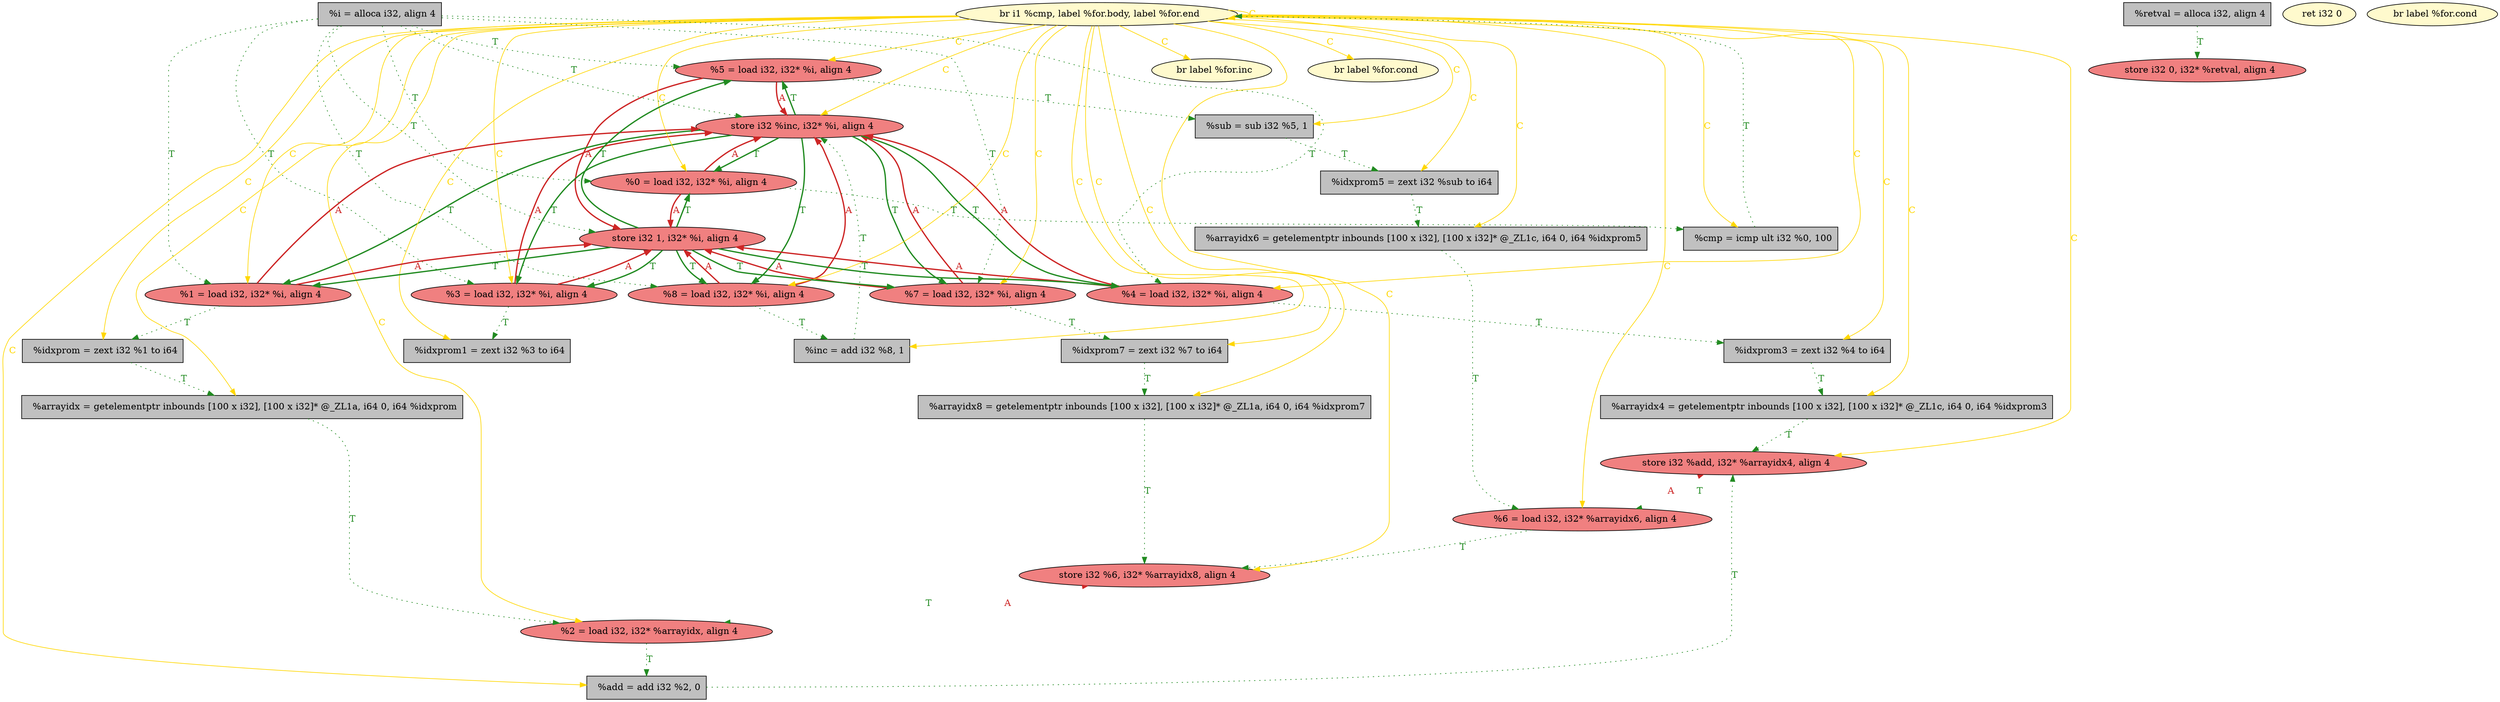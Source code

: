 
digraph G {


node30 [fillcolor=grey,label="  %arrayidx4 = getelementptr inbounds [100 x i32], [100 x i32]* @_ZL1c, i64 0, i64 %idxprom3",shape=rectangle,style=filled ]
node28 [fillcolor=lightcoral,label="  %5 = load i32, i32* %i, align 4",shape=ellipse,style=filled ]
node25 [fillcolor=lightcoral,label="  %7 = load i32, i32* %i, align 4",shape=ellipse,style=filled ]
node33 [fillcolor=lightcoral,label="  store i32 0, i32* %retval, align 4",shape=ellipse,style=filled ]
node22 [fillcolor=lemonchiffon,label="  ret i32 0",shape=ellipse,style=filled ]
node21 [fillcolor=lightcoral,label="  store i32 %inc, i32* %i, align 4",shape=ellipse,style=filled ]
node29 [fillcolor=lightcoral,label="  store i32 %6, i32* %arrayidx8, align 4",shape=ellipse,style=filled ]
node20 [fillcolor=lightcoral,label="  %8 = load i32, i32* %i, align 4",shape=ellipse,style=filled ]
node19 [fillcolor=grey,label="  %idxprom7 = zext i32 %7 to i64",shape=rectangle,style=filled ]
node18 [fillcolor=grey,label="  %inc = add i32 %8, 1",shape=rectangle,style=filled ]
node31 [fillcolor=grey,label="  %idxprom3 = zext i32 %4 to i64",shape=rectangle,style=filled ]
node17 [fillcolor=grey,label="  %retval = alloca i32, align 4",shape=rectangle,style=filled ]
node27 [fillcolor=grey,label="  %arrayidx6 = getelementptr inbounds [100 x i32], [100 x i32]* @_ZL1c, i64 0, i64 %idxprom5",shape=rectangle,style=filled ]
node16 [fillcolor=lightcoral,label="  %3 = load i32, i32* %i, align 4",shape=ellipse,style=filled ]
node4 [fillcolor=lemonchiffon,label="  br i1 %cmp, label %for.body, label %for.end",shape=ellipse,style=filled ]
node8 [fillcolor=grey,label="  %i = alloca i32, align 4",shape=rectangle,style=filled ]
node26 [fillcolor=lightcoral,label="  store i32 %add, i32* %arrayidx4, align 4",shape=ellipse,style=filled ]
node15 [fillcolor=lemonchiffon,label="  br label %for.inc",shape=ellipse,style=filled ]
node0 [fillcolor=lightcoral,label="  %4 = load i32, i32* %i, align 4",shape=ellipse,style=filled ]
node24 [fillcolor=lemonchiffon,label="  br label %for.cond",shape=ellipse,style=filled ]
node11 [fillcolor=lightcoral,label="  %1 = load i32, i32* %i, align 4",shape=ellipse,style=filled ]
node3 [fillcolor=grey,label="  %add = add i32 %2, 0",shape=rectangle,style=filled ]
node2 [fillcolor=grey,label="  %arrayidx8 = getelementptr inbounds [100 x i32], [100 x i32]* @_ZL1a, i64 0, i64 %idxprom7",shape=rectangle,style=filled ]
node32 [fillcolor=lightcoral,label="  store i32 1, i32* %i, align 4",shape=ellipse,style=filled ]
node12 [fillcolor=grey,label="  %idxprom5 = zext i32 %sub to i64",shape=rectangle,style=filled ]
node13 [fillcolor=lightcoral,label="  %0 = load i32, i32* %i, align 4",shape=ellipse,style=filled ]
node1 [fillcolor=lemonchiffon,label="  br label %for.cond",shape=ellipse,style=filled ]
node6 [fillcolor=lightcoral,label="  %2 = load i32, i32* %arrayidx, align 4",shape=ellipse,style=filled ]
node14 [fillcolor=grey,label="  %cmp = icmp ult i32 %0, 100",shape=rectangle,style=filled ]
node7 [fillcolor=grey,label="  %arrayidx = getelementptr inbounds [100 x i32], [100 x i32]* @_ZL1a, i64 0, i64 %idxprom",shape=rectangle,style=filled ]
node23 [fillcolor=grey,label="  %sub = sub i32 %5, 1",shape=rectangle,style=filled ]
node9 [fillcolor=grey,label="  %idxprom = zext i32 %1 to i64",shape=rectangle,style=filled ]
node5 [fillcolor=lightcoral,label="  %6 = load i32, i32* %arrayidx6, align 4",shape=ellipse,style=filled ]
node10 [fillcolor=grey,label="  %idxprom1 = zext i32 %3 to i64",shape=rectangle,style=filled ]

node4->node26 [color=gold,label="C",fontcolor=gold ]
node4->node3 [color=gold,label="C",fontcolor=gold ]
node4->node6 [color=gold,label="C",fontcolor=gold ]
node4->node11 [color=gold,label="C",fontcolor=gold ]
node4->node4 [color=gold,label="C",fontcolor=gold ]
node4->node13 [color=gold,label="C",fontcolor=gold ]
node32->node28 [style=solid,color=forestgreen,label="T",penwidth=2.0,fontcolor=forestgreen ]
node28->node32 [style=solid,color=firebrick3,label="A",penwidth=2.0,fontcolor=firebrick3 ]
node4->node14 [color=gold,label="C",fontcolor=gold ]
node4->node0 [color=gold,label="C",fontcolor=gold ]
node4->node28 [color=gold,label="C",fontcolor=gold ]
node32->node11 [style=solid,color=forestgreen,label="T",penwidth=2.0,fontcolor=forestgreen ]
node28->node23 [style=dotted,color=forestgreen,label="T",penwidth=1.0,fontcolor=forestgreen ]
node7->node6 [style=dotted,color=forestgreen,label="T",penwidth=1.0,fontcolor=forestgreen ]
node20->node21 [style=solid,color=firebrick3,label="A",penwidth=2.0,fontcolor=firebrick3 ]
node16->node10 [style=dotted,color=forestgreen,label="T",penwidth=1.0,fontcolor=forestgreen ]
node29->node6 [style=solid,color=forestgreen,label="T",penwidth=0.0,fontcolor=forestgreen ]
node13->node14 [style=dotted,color=forestgreen,label="T",penwidth=1.0,fontcolor=forestgreen ]
node21->node11 [style=solid,color=forestgreen,label="T",penwidth=2.0,fontcolor=forestgreen ]
node8->node11 [style=dotted,color=forestgreen,label="T",penwidth=1.0,fontcolor=forestgreen ]
node4->node23 [color=gold,label="C",fontcolor=gold ]
node8->node25 [style=dotted,color=forestgreen,label="T",penwidth=1.0,fontcolor=forestgreen ]
node5->node26 [style=solid,color=firebrick3,label="A",penwidth=0.0,fontcolor=firebrick3 ]
node21->node25 [style=solid,color=forestgreen,label="T",penwidth=2.0,fontcolor=forestgreen ]
node12->node27 [style=dotted,color=forestgreen,label="T",penwidth=1.0,fontcolor=forestgreen ]
node8->node20 [style=dotted,color=forestgreen,label="T",penwidth=1.0,fontcolor=forestgreen ]
node8->node32 [style=dotted,color=forestgreen,label="T",penwidth=1.0,fontcolor=forestgreen ]
node4->node18 [color=gold,label="C",fontcolor=gold ]
node4->node27 [color=gold,label="C",fontcolor=gold ]
node4->node25 [color=gold,label="C",fontcolor=gold ]
node20->node32 [style=solid,color=firebrick3,label="A",penwidth=2.0,fontcolor=firebrick3 ]
node4->node15 [color=gold,label="C",fontcolor=gold ]
node25->node19 [style=dotted,color=forestgreen,label="T",penwidth=1.0,fontcolor=forestgreen ]
node6->node29 [style=solid,color=firebrick3,label="A",penwidth=0.0,fontcolor=firebrick3 ]
node4->node19 [color=gold,label="C",fontcolor=gold ]
node4->node2 [color=gold,label="C",fontcolor=gold ]
node4->node9 [color=gold,label="C",fontcolor=gold ]
node32->node13 [style=solid,color=forestgreen,label="T",penwidth=2.0,fontcolor=forestgreen ]
node23->node12 [style=dotted,color=forestgreen,label="T",penwidth=1.0,fontcolor=forestgreen ]
node4->node30 [color=gold,label="C",fontcolor=gold ]
node4->node24 [color=gold,label="C",fontcolor=gold ]
node4->node5 [color=gold,label="C",fontcolor=gold ]
node26->node5 [style=solid,color=forestgreen,label="T",penwidth=0.0,fontcolor=forestgreen ]
node2->node29 [style=dotted,color=forestgreen,label="T",penwidth=1.0,fontcolor=forestgreen ]
node25->node21 [style=solid,color=firebrick3,label="A",penwidth=2.0,fontcolor=firebrick3 ]
node4->node31 [color=gold,label="C",fontcolor=gold ]
node6->node3 [style=dotted,color=forestgreen,label="T",penwidth=1.0,fontcolor=forestgreen ]
node9->node7 [style=dotted,color=forestgreen,label="T",penwidth=1.0,fontcolor=forestgreen ]
node4->node20 [color=gold,label="C",fontcolor=gold ]
node28->node21 [style=solid,color=firebrick3,label="A",penwidth=2.0,fontcolor=firebrick3 ]
node11->node9 [style=dotted,color=forestgreen,label="T",penwidth=1.0,fontcolor=forestgreen ]
node8->node21 [style=dotted,color=forestgreen,label="T",penwidth=1.0,fontcolor=forestgreen ]
node4->node29 [color=gold,label="C",fontcolor=gold ]
node8->node13 [style=dotted,color=forestgreen,label="T",penwidth=1.0,fontcolor=forestgreen ]
node0->node32 [style=solid,color=firebrick3,label="A",penwidth=2.0,fontcolor=firebrick3 ]
node27->node5 [style=dotted,color=forestgreen,label="T",penwidth=1.0,fontcolor=forestgreen ]
node4->node7 [color=gold,label="C",fontcolor=gold ]
node18->node21 [style=dotted,color=forestgreen,label="T",penwidth=1.0,fontcolor=forestgreen ]
node4->node12 [color=gold,label="C",fontcolor=gold ]
node32->node25 [style=solid,color=forestgreen,label="T",penwidth=2.0,fontcolor=forestgreen ]
node30->node26 [style=dotted,color=forestgreen,label="T",penwidth=1.0,fontcolor=forestgreen ]
node31->node30 [style=dotted,color=forestgreen,label="T",penwidth=1.0,fontcolor=forestgreen ]
node5->node29 [style=dotted,color=forestgreen,label="T",penwidth=1.0,fontcolor=forestgreen ]
node11->node32 [style=solid,color=firebrick3,label="A",penwidth=2.0,fontcolor=firebrick3 ]
node21->node16 [style=solid,color=forestgreen,label="T",penwidth=2.0,fontcolor=forestgreen ]
node16->node21 [style=solid,color=firebrick3,label="A",penwidth=2.0,fontcolor=firebrick3 ]
node3->node26 [style=dotted,color=forestgreen,label="T",penwidth=1.0,fontcolor=forestgreen ]
node16->node32 [style=solid,color=firebrick3,label="A",penwidth=2.0,fontcolor=firebrick3 ]
node32->node16 [style=solid,color=forestgreen,label="T",penwidth=2.0,fontcolor=forestgreen ]
node21->node0 [style=solid,color=forestgreen,label="T",penwidth=2.0,fontcolor=forestgreen ]
node0->node21 [style=solid,color=firebrick3,label="A",penwidth=2.0,fontcolor=firebrick3 ]
node8->node0 [style=dotted,color=forestgreen,label="T",penwidth=1.0,fontcolor=forestgreen ]
node20->node18 [style=dotted,color=forestgreen,label="T",penwidth=1.0,fontcolor=forestgreen ]
node25->node32 [style=solid,color=firebrick3,label="A",penwidth=2.0,fontcolor=firebrick3 ]
node8->node28 [style=dotted,color=forestgreen,label="T",penwidth=1.0,fontcolor=forestgreen ]
node13->node32 [style=solid,color=firebrick3,label="A",penwidth=2.0,fontcolor=firebrick3 ]
node32->node20 [style=solid,color=forestgreen,label="T",penwidth=2.0,fontcolor=forestgreen ]
node19->node2 [style=dotted,color=forestgreen,label="T",penwidth=1.0,fontcolor=forestgreen ]
node32->node0 [style=solid,color=forestgreen,label="T",penwidth=2.0,fontcolor=forestgreen ]
node21->node20 [style=solid,color=forestgreen,label="T",penwidth=2.0,fontcolor=forestgreen ]
node21->node13 [style=solid,color=forestgreen,label="T",penwidth=2.0,fontcolor=forestgreen ]
node17->node33 [style=dotted,color=forestgreen,label="T",penwidth=1.0,fontcolor=forestgreen ]
node13->node21 [style=solid,color=firebrick3,label="A",penwidth=2.0,fontcolor=firebrick3 ]
node11->node21 [style=solid,color=firebrick3,label="A",penwidth=2.0,fontcolor=firebrick3 ]
node0->node31 [style=dotted,color=forestgreen,label="T",penwidth=1.0,fontcolor=forestgreen ]
node4->node10 [color=gold,label="C",fontcolor=gold ]
node8->node16 [style=dotted,color=forestgreen,label="T",penwidth=1.0,fontcolor=forestgreen ]
node4->node16 [color=gold,label="C",fontcolor=gold ]
node21->node28 [style=solid,color=forestgreen,label="T",penwidth=2.0,fontcolor=forestgreen ]
node4->node21 [color=gold,label="C",fontcolor=gold ]
node14->node4 [style=dotted,color=forestgreen,label="T",penwidth=1.0,fontcolor=forestgreen ]


}
